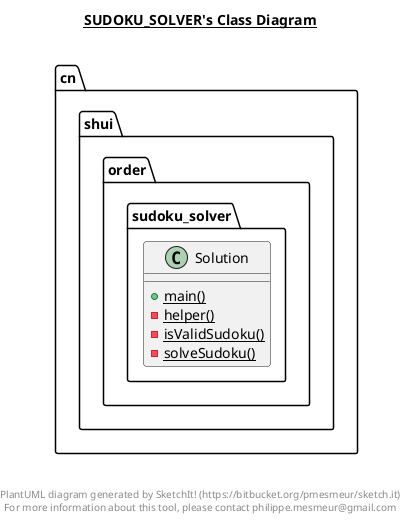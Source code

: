 @startuml

title __SUDOKU_SOLVER's Class Diagram__\n

  namespace cn.shui.order {
    namespace sudoku_solver {
      class cn.shui.order.sudoku_solver.Solution {
          {static} + main()
          {static} - helper()
          {static} - isValidSudoku()
          {static} - solveSudoku()
      }
    }
  }
  



right footer


PlantUML diagram generated by SketchIt! (https://bitbucket.org/pmesmeur/sketch.it)
For more information about this tool, please contact philippe.mesmeur@gmail.com
endfooter

@enduml
